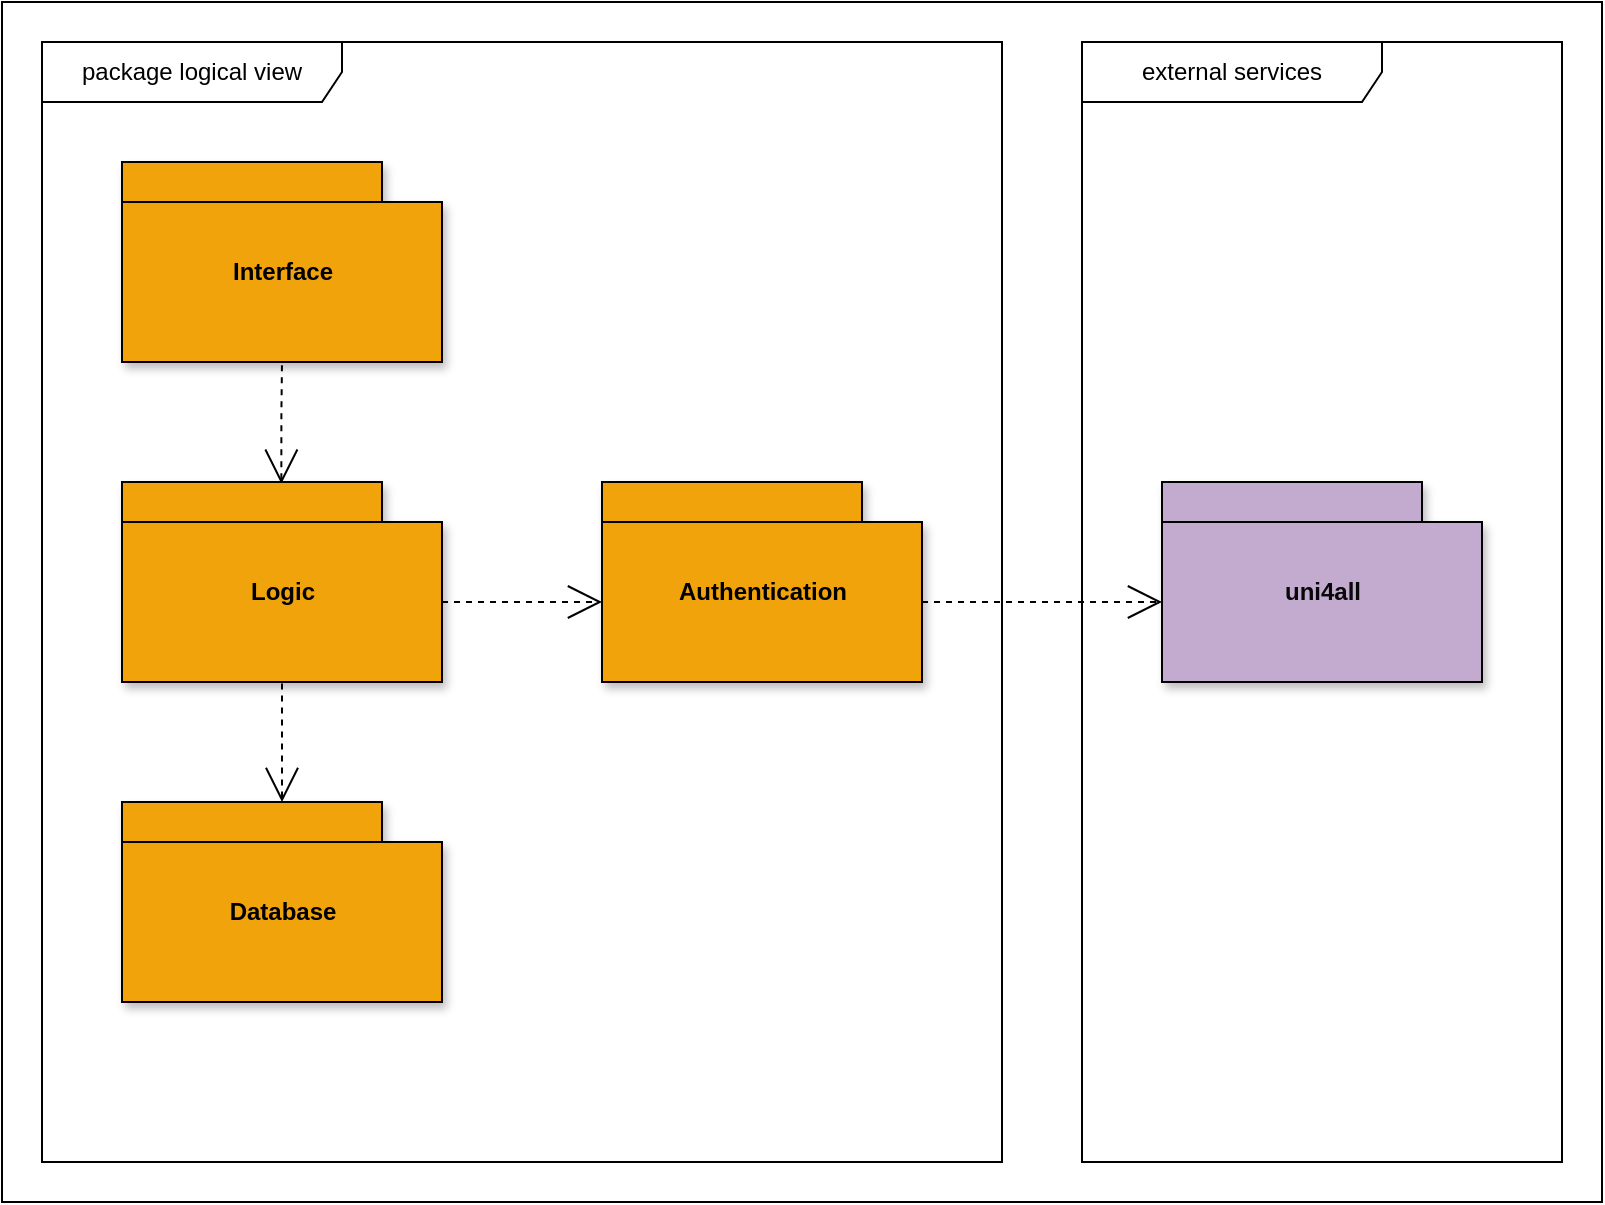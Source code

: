 <mxfile version="17.4.1" type="device"><diagram id="gjbMbXXpYeAElC_8iHjC" name="Page-1"><mxGraphModel dx="1483" dy="750" grid="1" gridSize="10" guides="1" tooltips="1" connect="1" arrows="1" fold="1" page="1" pageScale="1" pageWidth="1100" pageHeight="850" math="0" shadow="0"><root><mxCell id="0"/><mxCell id="1" parent="0"/><mxCell id="g5_2DKtZWwy7aEi1CpXa-5" value="Interface" style="shape=folder;fontStyle=1;spacingTop=10;tabWidth=130;tabHeight=20;tabPosition=left;html=1;fillColor=#f0a30a;fontColor=#000000;strokeColor=#000000;shadow=1;sketch=0;gradientColor=none;labelBorderColor=none;" parent="1" vertex="1"><mxGeometry x="80" y="100" width="160" height="100" as="geometry"/></mxCell><mxCell id="g5_2DKtZWwy7aEi1CpXa-17" style="edgeStyle=orthogonalEdgeStyle;rounded=0;orthogonalLoop=1;jettySize=auto;html=1;exitX=0.5;exitY=0;exitDx=0;exitDy=0;exitPerimeter=0;entryX=0.5;entryY=1;entryDx=0;entryDy=0;entryPerimeter=0;dashed=1;startArrow=open;startFill=0;endArrow=none;endFill=0;startSize=15;fillColor=none;" parent="1" source="g5_2DKtZWwy7aEi1CpXa-6" target="g5_2DKtZWwy7aEi1CpXa-8" edge="1"><mxGeometry relative="1" as="geometry"/></mxCell><mxCell id="g5_2DKtZWwy7aEi1CpXa-6" value="Database" style="shape=folder;fontStyle=1;spacingTop=10;tabWidth=130;tabHeight=20;tabPosition=left;html=1;fillColor=#f0a30a;fontColor=#000000;strokeColor=#000000;shadow=1;sketch=0;gradientColor=none;labelBorderColor=none;" parent="1" vertex="1"><mxGeometry x="80" y="420" width="160" height="100" as="geometry"/></mxCell><mxCell id="LpxSGvfKFJUwSWB0k5NW-4" style="edgeStyle=orthogonalEdgeStyle;rounded=0;orthogonalLoop=1;jettySize=auto;html=1;exitX=0;exitY=0;exitDx=160;exitDy=60;exitPerimeter=0;entryX=0;entryY=0;entryDx=0;entryDy=60;entryPerimeter=0;dashed=1;endArrow=open;endFill=0;startSize=15;endSize=15;sourcePerimeterSpacing=15;" edge="1" parent="1" source="g5_2DKtZWwy7aEi1CpXa-7" target="LpxSGvfKFJUwSWB0k5NW-3"><mxGeometry relative="1" as="geometry"/></mxCell><mxCell id="g5_2DKtZWwy7aEi1CpXa-7" value="Authentication" style="shape=folder;fontStyle=1;spacingTop=10;tabWidth=130;tabHeight=20;tabPosition=left;html=1;fillColor=#f0a30a;fontColor=#000000;strokeColor=#000000;shadow=1;sketch=0;gradientColor=none;labelBorderColor=none;" parent="1" vertex="1"><mxGeometry x="320" y="260" width="160" height="100" as="geometry"/></mxCell><mxCell id="g5_2DKtZWwy7aEi1CpXa-16" style="edgeStyle=orthogonalEdgeStyle;rounded=0;orthogonalLoop=1;jettySize=auto;html=1;exitX=0.498;exitY=0.009;exitDx=0;exitDy=0;exitPerimeter=0;entryX=0.5;entryY=1;entryDx=0;entryDy=0;entryPerimeter=0;dashed=1;startArrow=open;startFill=0;endArrow=none;endFill=0;startSize=15;fillColor=none;" parent="1" source="g5_2DKtZWwy7aEi1CpXa-8" target="g5_2DKtZWwy7aEi1CpXa-5" edge="1"><mxGeometry relative="1" as="geometry"/></mxCell><mxCell id="LpxSGvfKFJUwSWB0k5NW-2" style="edgeStyle=orthogonalEdgeStyle;rounded=0;orthogonalLoop=1;jettySize=auto;html=1;exitX=0;exitY=0;exitDx=160;exitDy=60;exitPerimeter=0;entryX=0;entryY=0;entryDx=0;entryDy=60;entryPerimeter=0;dashed=1;endArrow=open;endFill=0;startSize=15;sourcePerimeterSpacing=15;endSize=15;" edge="1" parent="1" source="g5_2DKtZWwy7aEi1CpXa-8" target="g5_2DKtZWwy7aEi1CpXa-7"><mxGeometry relative="1" as="geometry"/></mxCell><mxCell id="g5_2DKtZWwy7aEi1CpXa-8" value="Logic" style="shape=folder;fontStyle=1;spacingTop=10;tabWidth=130;tabHeight=20;tabPosition=left;html=1;fillColor=#f0a30a;fontColor=#000000;strokeColor=#000000;shadow=1;sketch=0;gradientColor=none;labelBorderColor=none;" parent="1" vertex="1"><mxGeometry x="80" y="260" width="160" height="100" as="geometry"/></mxCell><mxCell id="g5_2DKtZWwy7aEi1CpXa-18" value="package logical view" style="shape=umlFrame;whiteSpace=wrap;html=1;width=150;height=30;" parent="1" vertex="1"><mxGeometry x="40" y="40" width="480" height="560" as="geometry"/></mxCell><mxCell id="LpxSGvfKFJUwSWB0k5NW-1" value="external services" style="shape=umlFrame;whiteSpace=wrap;html=1;width=150;height=30;" vertex="1" parent="1"><mxGeometry x="560" y="40" width="240" height="560" as="geometry"/></mxCell><mxCell id="LpxSGvfKFJUwSWB0k5NW-3" value="&lt;font color=&quot;#080808&quot;&gt;uni4all&lt;/font&gt;" style="shape=folder;fontStyle=1;spacingTop=10;tabWidth=130;tabHeight=20;tabPosition=left;html=1;fillColor=#C3ABD0;fontColor=#ffffff;strokeColor=#000000;shadow=1;sketch=0;labelBorderColor=none;" vertex="1" parent="1"><mxGeometry x="600" y="260" width="160" height="100" as="geometry"/></mxCell><mxCell id="LpxSGvfKFJUwSWB0k5NW-5" value="" style="rounded=0;whiteSpace=wrap;html=1;fontColor=#080808;strokeColor=#000000;fillColor=none;" vertex="1" parent="1"><mxGeometry x="20" y="20" width="800" height="600" as="geometry"/></mxCell></root></mxGraphModel></diagram></mxfile>